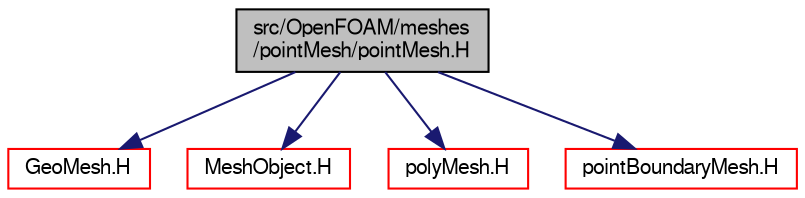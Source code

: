 digraph "src/OpenFOAM/meshes/pointMesh/pointMesh.H"
{
  bgcolor="transparent";
  edge [fontname="FreeSans",fontsize="10",labelfontname="FreeSans",labelfontsize="10"];
  node [fontname="FreeSans",fontsize="10",shape=record];
  Node1 [label="src/OpenFOAM/meshes\l/pointMesh/pointMesh.H",height=0.2,width=0.4,color="black", fillcolor="grey75", style="filled" fontcolor="black"];
  Node1 -> Node2 [color="midnightblue",fontsize="10",style="solid",fontname="FreeSans"];
  Node2 [label="GeoMesh.H",height=0.2,width=0.4,color="red",URL="$a08000.html"];
  Node1 -> Node3 [color="midnightblue",fontsize="10",style="solid",fontname="FreeSans"];
  Node3 [label="MeshObject.H",height=0.2,width=0.4,color="red",URL="$a08017.html"];
  Node1 -> Node4 [color="midnightblue",fontsize="10",style="solid",fontname="FreeSans"];
  Node4 [label="polyMesh.H",height=0.2,width=0.4,color="red",URL="$a08169.html"];
  Node1 -> Node5 [color="midnightblue",fontsize="10",style="solid",fontname="FreeSans"];
  Node5 [label="pointBoundaryMesh.H",height=0.2,width=0.4,color="red",URL="$a08090.html"];
}
